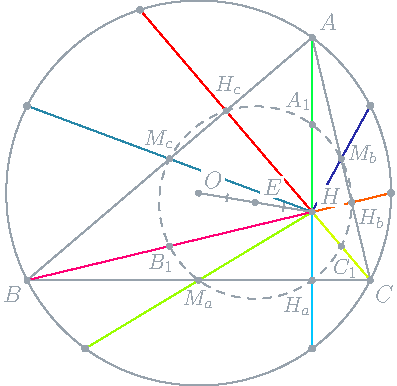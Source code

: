 import geometry;
size(7cm);

pen penColor = rgb("98a3ad");

triangle t = triangleabc(4, 6, 5.5);

point A = t.C;
point B = t.A;
point C = t.B;

circle w = circle(t);

point O = w.C;
point H = orthocentercenter(t);
point _E = midpoint(segment(O, H));

point Ma = midpoint(segment(C, B));
point Mc = midpoint(segment(A, B));
point Mb = midpoint(segment(C, A));

point Ha = intersectionpoint(line(A, H), line(B, C));
point Hb = intersectionpoint(line(B, H), line(A, C));
point Hc = intersectionpoint(line(C, H), line(B, A));

point A1 = midpoint(segment(A, H));
point C1 = midpoint(segment(C, H));
point B1 = midpoint(segment(B, H));


point MaW = intersectionpoints(w, line(H, false, Ma))[0];
point MbW = intersectionpoints(w, line(H, false, Mb))[0];
point McW = intersectionpoints(w, line(H, false, Mc))[0];


point HaW = intersectionpoints(w, line(H, false, Ha))[0];
point HbW = intersectionpoints(w, line(H, false, Hb))[0];
point HcW = intersectionpoints(w, line(H, false, Hc))[0];


circle e = circle(_E, w.r/2);



//draw


draw(t, penColor);
draw(w, penColor);
draw(e, penColor+dashed);


draw(segment(H, HcW), 0.5 + rgb("FF0000"));
draw(segment(H, HbW), 0.5 + rgb("FF5D00"));
draw(segment(H, HaW), 0.5 + rgb("00C8FF"));


draw(segment(H, MaW), 0.5 + rgb("9BFF00"));
draw(segment(H, MbW), 0.5 + rgb("272BA9"));
draw(segment(H, McW), 0.5 + rgb("2788A9"));

draw(segment(H, A), 0.5 + rgb("00FF44"));
draw(segment(H, B), 0.5 + rgb("FF0074"));
draw(segment(H, C), 0.5 + rgb("D4FF00"));


dot(Label("$E$", UnFill), _E, N+E, fontsize(12) + penColor);
dot(Label("$O$", UnFill), O, NE, fontsize(12) + penColor);
dot(Label("$H$", UnFill), H, 1.5*NE, fontsize(12) + penColor);

dot("$A$", A, N+E, fontsize(12) + penColor);
dot("$B$", B, SW, fontsize(12) + penColor);
dot("$C$", C, SE, fontsize(12) + penColor);



dot(Label("$C_1$"), C1, S*2+E*0.3, fontsize(11) + penColor);
dot(Label("$B_1$"), B1, S*1.2+W*0.5, fontsize(11) + penColor);
dot(Label("$A_1$"), A1, N*2.2+W*1.1, fontsize(11) + penColor);

dot(Label("$H_b$"), Hb, S+E, fontsize(11) + penColor);
dot(Label("$H_c$"), Hc, N*2.5+E*0.2, fontsize(11) + penColor);
dot(Label("$H_a$"), Ha, S*2.5+W*1.2, fontsize(11) + penColor);

dot(Label("$M_b$"), Mb, N*0.3+E, fontsize(11) + penColor);
dot(Label("$M_c$"), Mc, N*1.6+W*0.7, fontsize(11) + penColor);
dot(Label("$M_a$"), Ma, S*1.5, fontsize(11) + penColor);



dot(MbW, 1.2mm+penColor);
dot(MaW, 1.2mm+penColor);
dot(McW, 1.2mm+penColor);

dot(HbW, 1.2mm+penColor);
dot(HaW, 1.2mm+penColor);
dot(HcW, 1.2mm+penColor);


draw(segment(H, _E), penColor, StickIntervalMarker(1, 1, 3.5, penColor));
draw(segment(O, _E), penColor, StickIntervalMarker(1, 1, 3.5, penColor));


/*
dot("$M_b^{\Omega}$", MbW, N*0.5+E, fontsize(11) + penColor);
dot("$M_c^{\Omega}$", McW, NW, fontsize(11) + penColor);
dot("$M_a^{\Omega}$", MaW, S*1.5, fontsize(11) + penColor);


dot("$H_b^{\Omega}$", HbW, N*0.5+E, fontsize(11) + penColor);
dot("$H_c^{\Omega}$", HcW, NW, fontsize(11) + penColor);
dot("$H_a^{\Omega}$", HaW, S*1.5, fontsize(11) + penColor);
*/
